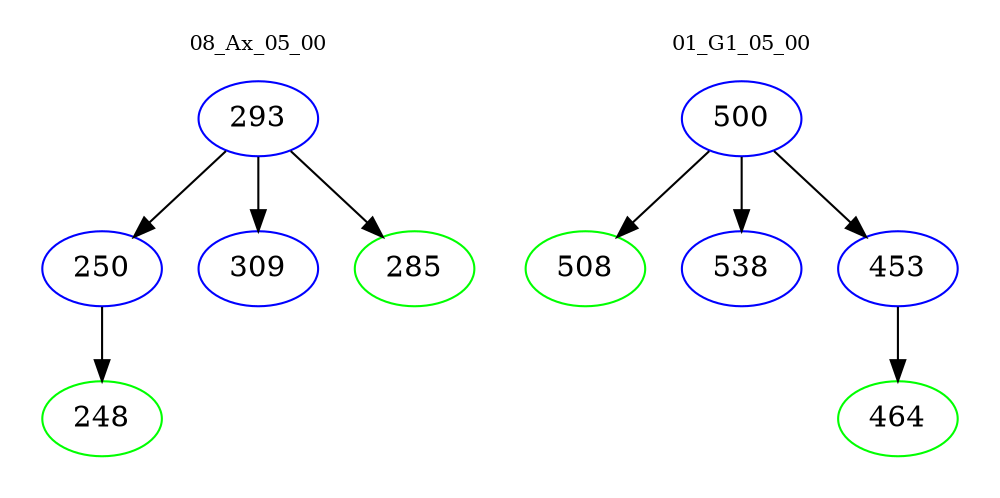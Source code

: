 digraph{
subgraph cluster_0 {
color = white
label = "08_Ax_05_00";
fontsize=10;
T0_293 [label="293", color="blue"]
T0_293 -> T0_250 [color="black"]
T0_250 [label="250", color="blue"]
T0_250 -> T0_248 [color="black"]
T0_248 [label="248", color="green"]
T0_293 -> T0_309 [color="black"]
T0_309 [label="309", color="blue"]
T0_293 -> T0_285 [color="black"]
T0_285 [label="285", color="green"]
}
subgraph cluster_1 {
color = white
label = "01_G1_05_00";
fontsize=10;
T1_500 [label="500", color="blue"]
T1_500 -> T1_508 [color="black"]
T1_508 [label="508", color="green"]
T1_500 -> T1_538 [color="black"]
T1_538 [label="538", color="blue"]
T1_500 -> T1_453 [color="black"]
T1_453 [label="453", color="blue"]
T1_453 -> T1_464 [color="black"]
T1_464 [label="464", color="green"]
}
}
